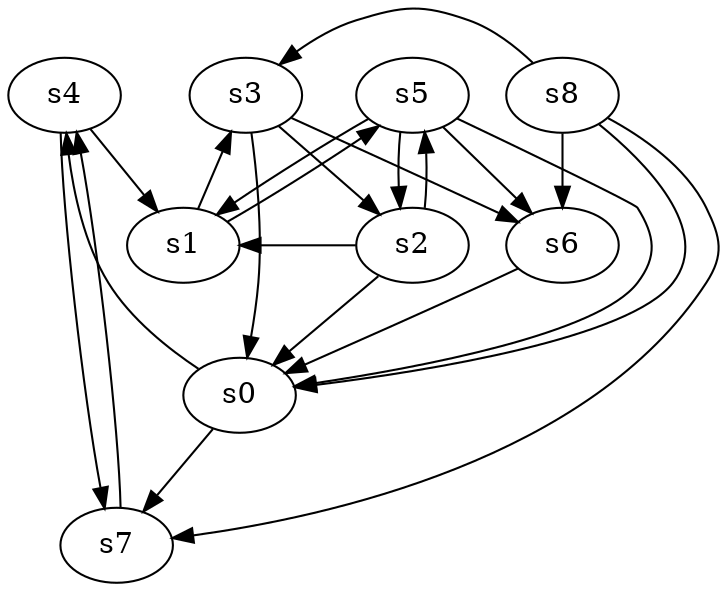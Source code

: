 digraph game_0819_complex_9 {
    s0 [name="s0", player=1];
    s1 [name="s1", player=1];
    s2 [name="s2", player=0];
    s3 [name="s3", player=0, target=1];
    s4 [name="s4", player=0, target=1];
    s5 [name="s5", player=0, target=1];
    s6 [name="s6", player=1];
    s7 [name="s7", player=0, target=1];
    s8 [name="s8", player=0];

    s0 -> s4 [constraint="time % 3 == 0 && time % 3 == 1"];
    s0 -> s7;
    s1 -> s3 [constraint="time % 2 == 1"];
    s1 -> s5 [constraint="time % 6 == 5"];
    s2 -> s0;
    s2 -> s1 [constraint="time % 2 == 0 || time % 4 == 2"];
    s2 -> s5 [constraint="!(time % 3 == 2)"];
    s3 -> s0 [constraint="time % 3 == 0 || time % 4 == 3"];
    s3 -> s2 [constraint="time == 4 || time == 6 || time == 12"];
    s3 -> s6 [constraint="time == 5 || time == 6 || time == 18"];
    s4 -> s1;
    s4 -> s7;
    s5 -> s0 [constraint="time == 13"];
    s5 -> s1;
    s5 -> s2;
    s5 -> s6;
    s6 -> s0 [constraint="!(time % 5 == 2)"];
    s7 -> s4 [constraint="time % 7 == 3"];
    s8 -> s0 [constraint="time == 8 || time == 11"];
    s8 -> s3 [constraint="time % 3 == 2"];
    s8 -> s6;
    s8 -> s7 [constraint="time % 2 == 1 && time % 4 == 0"];
}

